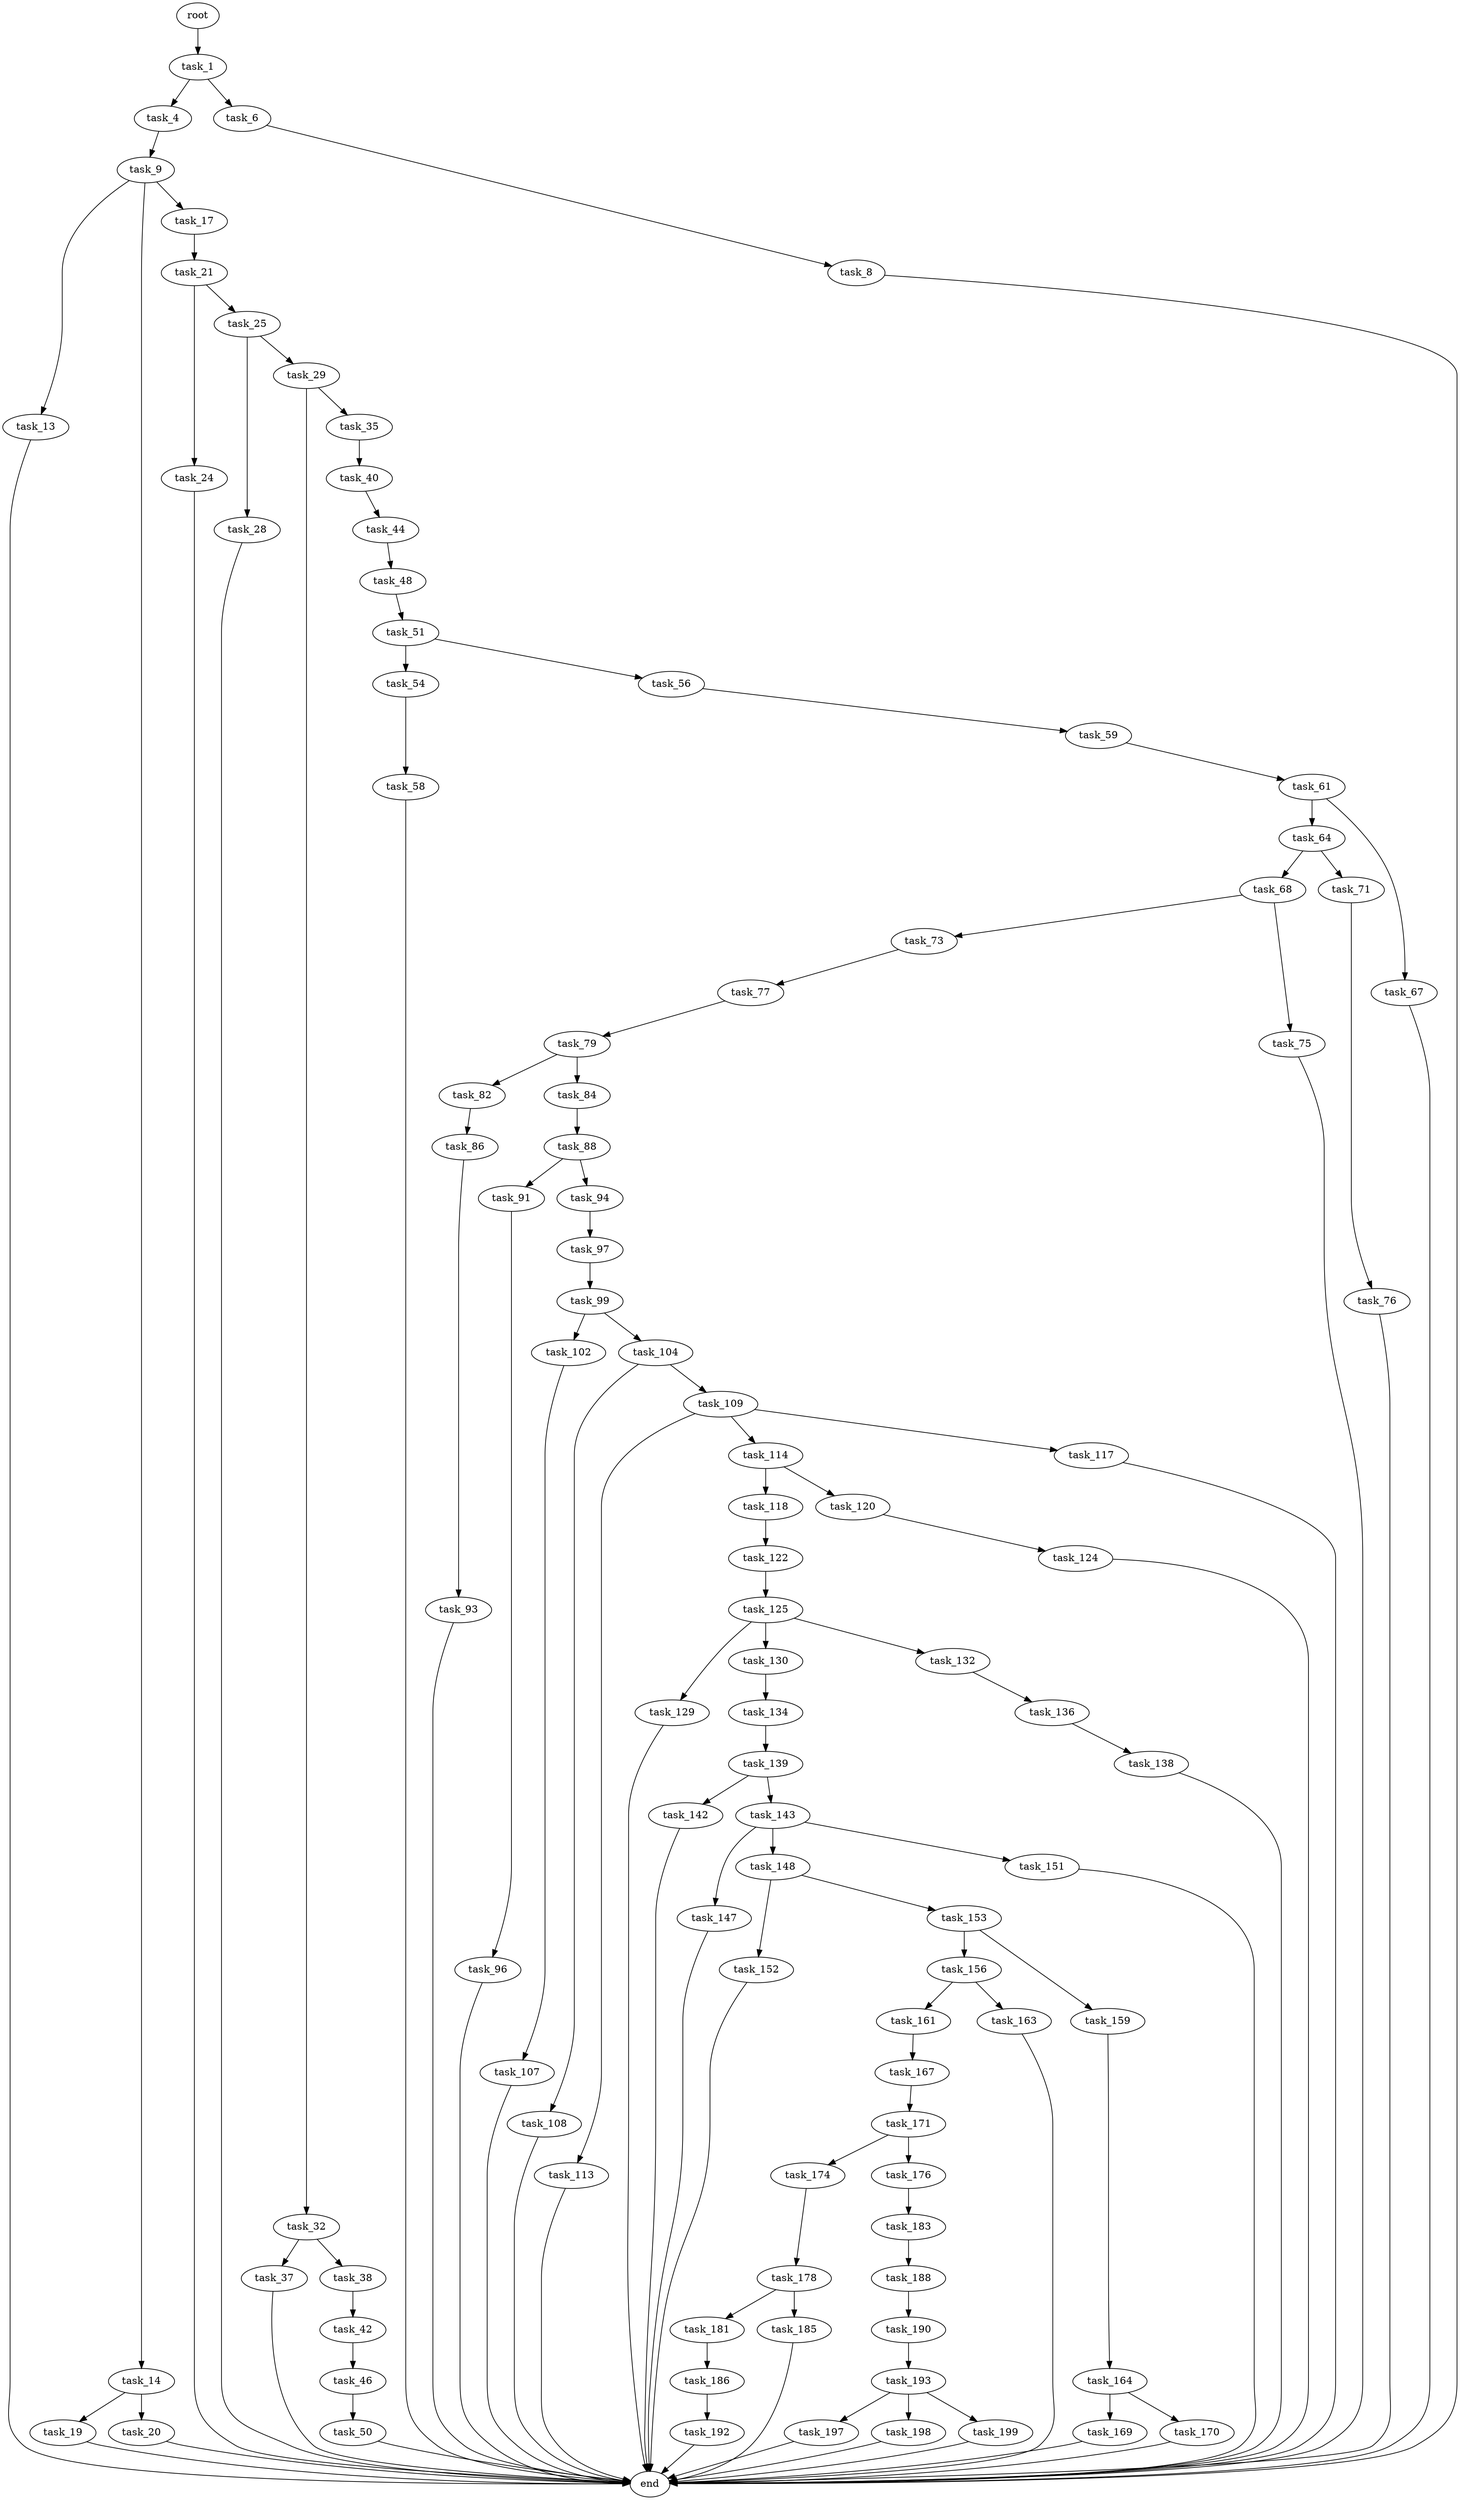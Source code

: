 digraph G {
  root [size="0.000000"];
  task_1 [size="6911183471.000000"];
  task_4 [size="1073741824000.000000"];
  task_6 [size="2729814316.000000"];
  task_9 [size="189182432324.000000"];
  task_8 [size="913362563.000000"];
  end [size="0.000000"];
  task_13 [size="549755813888.000000"];
  task_14 [size="2107000555.000000"];
  task_17 [size="630885669700.000000"];
  task_19 [size="8410187555.000000"];
  task_20 [size="226494063723.000000"];
  task_21 [size="1663402829.000000"];
  task_24 [size="368293445632.000000"];
  task_25 [size="5603207555.000000"];
  task_28 [size="217302533517.000000"];
  task_29 [size="263626158691.000000"];
  task_32 [size="32985306666.000000"];
  task_35 [size="13532552877.000000"];
  task_37 [size="134217728000.000000"];
  task_38 [size="20737990844.000000"];
  task_40 [size="638367994735.000000"];
  task_42 [size="1131620064039.000000"];
  task_44 [size="231928233984.000000"];
  task_46 [size="28991029248.000000"];
  task_48 [size="2332814790.000000"];
  task_50 [size="549755813888.000000"];
  task_51 [size="47321484334.000000"];
  task_54 [size="5082154734.000000"];
  task_56 [size="29820985716.000000"];
  task_58 [size="29664043168.000000"];
  task_59 [size="368293445632.000000"];
  task_61 [size="19178059699.000000"];
  task_64 [size="16717643182.000000"];
  task_67 [size="84894264237.000000"];
  task_68 [size="1073741824000.000000"];
  task_71 [size="231928233984.000000"];
  task_73 [size="2264213209.000000"];
  task_75 [size="43873879718.000000"];
  task_76 [size="68719476736.000000"];
  task_77 [size="1046208949089.000000"];
  task_79 [size="28991029248.000000"];
  task_82 [size="8589934592.000000"];
  task_84 [size="43902774922.000000"];
  task_86 [size="68719476736.000000"];
  task_88 [size="37475207333.000000"];
  task_93 [size="9233400348.000000"];
  task_91 [size="56043397391.000000"];
  task_94 [size="1717305400.000000"];
  task_96 [size="134217728000.000000"];
  task_97 [size="25401766716.000000"];
  task_99 [size="8589934592.000000"];
  task_102 [size="5922382484.000000"];
  task_104 [size="56060934408.000000"];
  task_107 [size="304844849200.000000"];
  task_108 [size="812705091996.000000"];
  task_109 [size="782757789696.000000"];
  task_113 [size="113085888012.000000"];
  task_114 [size="8881217862.000000"];
  task_117 [size="194520449784.000000"];
  task_118 [size="12429197292.000000"];
  task_120 [size="231928233984.000000"];
  task_122 [size="8589934592.000000"];
  task_124 [size="3925526648.000000"];
  task_125 [size="3919696602.000000"];
  task_129 [size="160500975708.000000"];
  task_130 [size="782757789696.000000"];
  task_132 [size="134217728000.000000"];
  task_134 [size="13379993078.000000"];
  task_136 [size="25663143621.000000"];
  task_139 [size="16706409011.000000"];
  task_138 [size="1738821788.000000"];
  task_142 [size="17382324800.000000"];
  task_143 [size="21674556028.000000"];
  task_147 [size="8589934592.000000"];
  task_148 [size="7034891836.000000"];
  task_151 [size="350632097944.000000"];
  task_152 [size="308569885699.000000"];
  task_153 [size="29205519728.000000"];
  task_156 [size="134217728000.000000"];
  task_159 [size="8004793760.000000"];
  task_161 [size="21362942024.000000"];
  task_163 [size="134217728000.000000"];
  task_164 [size="1073741824000.000000"];
  task_167 [size="40340238189.000000"];
  task_169 [size="1073741824000.000000"];
  task_170 [size="782757789696.000000"];
  task_171 [size="1073741824000.000000"];
  task_174 [size="449653541457.000000"];
  task_176 [size="1073741824000.000000"];
  task_178 [size="28991029248.000000"];
  task_183 [size="2521626364.000000"];
  task_181 [size="15260238466.000000"];
  task_185 [size="458200323412.000000"];
  task_186 [size="782757789696.000000"];
  task_188 [size="23704200402.000000"];
  task_192 [size="19659882778.000000"];
  task_190 [size="60825872076.000000"];
  task_193 [size="450346201367.000000"];
  task_197 [size="4506269167.000000"];
  task_198 [size="29329465378.000000"];
  task_199 [size="549755813888.000000"];

  root -> task_1 [size="1.000000"];
  task_1 -> task_4 [size="209715200.000000"];
  task_1 -> task_6 [size="209715200.000000"];
  task_4 -> task_9 [size="838860800.000000"];
  task_6 -> task_8 [size="134217728.000000"];
  task_9 -> task_13 [size="301989888.000000"];
  task_9 -> task_14 [size="301989888.000000"];
  task_9 -> task_17 [size="301989888.000000"];
  task_8 -> end [size="1.000000"];
  task_13 -> end [size="1.000000"];
  task_14 -> task_19 [size="33554432.000000"];
  task_14 -> task_20 [size="33554432.000000"];
  task_17 -> task_21 [size="536870912.000000"];
  task_19 -> end [size="1.000000"];
  task_20 -> end [size="1.000000"];
  task_21 -> task_24 [size="33554432.000000"];
  task_21 -> task_25 [size="33554432.000000"];
  task_24 -> end [size="1.000000"];
  task_25 -> task_28 [size="209715200.000000"];
  task_25 -> task_29 [size="209715200.000000"];
  task_28 -> end [size="1.000000"];
  task_29 -> task_32 [size="301989888.000000"];
  task_29 -> task_35 [size="301989888.000000"];
  task_32 -> task_37 [size="536870912.000000"];
  task_32 -> task_38 [size="536870912.000000"];
  task_35 -> task_40 [size="679477248.000000"];
  task_37 -> end [size="1.000000"];
  task_38 -> task_42 [size="75497472.000000"];
  task_40 -> task_44 [size="838860800.000000"];
  task_42 -> task_46 [size="838860800.000000"];
  task_44 -> task_48 [size="301989888.000000"];
  task_46 -> task_50 [size="75497472.000000"];
  task_48 -> task_51 [size="75497472.000000"];
  task_50 -> end [size="1.000000"];
  task_51 -> task_54 [size="838860800.000000"];
  task_51 -> task_56 [size="838860800.000000"];
  task_54 -> task_58 [size="209715200.000000"];
  task_56 -> task_59 [size="536870912.000000"];
  task_58 -> end [size="1.000000"];
  task_59 -> task_61 [size="411041792.000000"];
  task_61 -> task_64 [size="679477248.000000"];
  task_61 -> task_67 [size="679477248.000000"];
  task_64 -> task_68 [size="679477248.000000"];
  task_64 -> task_71 [size="679477248.000000"];
  task_67 -> end [size="1.000000"];
  task_68 -> task_73 [size="838860800.000000"];
  task_68 -> task_75 [size="838860800.000000"];
  task_71 -> task_76 [size="301989888.000000"];
  task_73 -> task_77 [size="209715200.000000"];
  task_75 -> end [size="1.000000"];
  task_76 -> end [size="1.000000"];
  task_77 -> task_79 [size="679477248.000000"];
  task_79 -> task_82 [size="75497472.000000"];
  task_79 -> task_84 [size="75497472.000000"];
  task_82 -> task_86 [size="33554432.000000"];
  task_84 -> task_88 [size="33554432.000000"];
  task_86 -> task_93 [size="134217728.000000"];
  task_88 -> task_91 [size="33554432.000000"];
  task_88 -> task_94 [size="33554432.000000"];
  task_93 -> end [size="1.000000"];
  task_91 -> task_96 [size="75497472.000000"];
  task_94 -> task_97 [size="33554432.000000"];
  task_96 -> end [size="1.000000"];
  task_97 -> task_99 [size="838860800.000000"];
  task_99 -> task_102 [size="33554432.000000"];
  task_99 -> task_104 [size="33554432.000000"];
  task_102 -> task_107 [size="134217728.000000"];
  task_104 -> task_108 [size="134217728.000000"];
  task_104 -> task_109 [size="134217728.000000"];
  task_107 -> end [size="1.000000"];
  task_108 -> end [size="1.000000"];
  task_109 -> task_113 [size="679477248.000000"];
  task_109 -> task_114 [size="679477248.000000"];
  task_109 -> task_117 [size="679477248.000000"];
  task_113 -> end [size="1.000000"];
  task_114 -> task_118 [size="411041792.000000"];
  task_114 -> task_120 [size="411041792.000000"];
  task_117 -> end [size="1.000000"];
  task_118 -> task_122 [size="301989888.000000"];
  task_120 -> task_124 [size="301989888.000000"];
  task_122 -> task_125 [size="33554432.000000"];
  task_124 -> end [size="1.000000"];
  task_125 -> task_129 [size="75497472.000000"];
  task_125 -> task_130 [size="75497472.000000"];
  task_125 -> task_132 [size="75497472.000000"];
  task_129 -> end [size="1.000000"];
  task_130 -> task_134 [size="679477248.000000"];
  task_132 -> task_136 [size="209715200.000000"];
  task_134 -> task_139 [size="536870912.000000"];
  task_136 -> task_138 [size="679477248.000000"];
  task_139 -> task_142 [size="301989888.000000"];
  task_139 -> task_143 [size="301989888.000000"];
  task_138 -> end [size="1.000000"];
  task_142 -> end [size="1.000000"];
  task_143 -> task_147 [size="411041792.000000"];
  task_143 -> task_148 [size="411041792.000000"];
  task_143 -> task_151 [size="411041792.000000"];
  task_147 -> end [size="1.000000"];
  task_148 -> task_152 [size="301989888.000000"];
  task_148 -> task_153 [size="301989888.000000"];
  task_151 -> end [size="1.000000"];
  task_152 -> end [size="1.000000"];
  task_153 -> task_156 [size="838860800.000000"];
  task_153 -> task_159 [size="838860800.000000"];
  task_156 -> task_161 [size="209715200.000000"];
  task_156 -> task_163 [size="209715200.000000"];
  task_159 -> task_164 [size="301989888.000000"];
  task_161 -> task_167 [size="536870912.000000"];
  task_163 -> end [size="1.000000"];
  task_164 -> task_169 [size="838860800.000000"];
  task_164 -> task_170 [size="838860800.000000"];
  task_167 -> task_171 [size="75497472.000000"];
  task_169 -> end [size="1.000000"];
  task_170 -> end [size="1.000000"];
  task_171 -> task_174 [size="838860800.000000"];
  task_171 -> task_176 [size="838860800.000000"];
  task_174 -> task_178 [size="411041792.000000"];
  task_176 -> task_183 [size="838860800.000000"];
  task_178 -> task_181 [size="75497472.000000"];
  task_178 -> task_185 [size="75497472.000000"];
  task_183 -> task_188 [size="134217728.000000"];
  task_181 -> task_186 [size="536870912.000000"];
  task_185 -> end [size="1.000000"];
  task_186 -> task_192 [size="679477248.000000"];
  task_188 -> task_190 [size="679477248.000000"];
  task_192 -> end [size="1.000000"];
  task_190 -> task_193 [size="301989888.000000"];
  task_193 -> task_197 [size="301989888.000000"];
  task_193 -> task_198 [size="301989888.000000"];
  task_193 -> task_199 [size="301989888.000000"];
  task_197 -> end [size="1.000000"];
  task_198 -> end [size="1.000000"];
  task_199 -> end [size="1.000000"];
}
